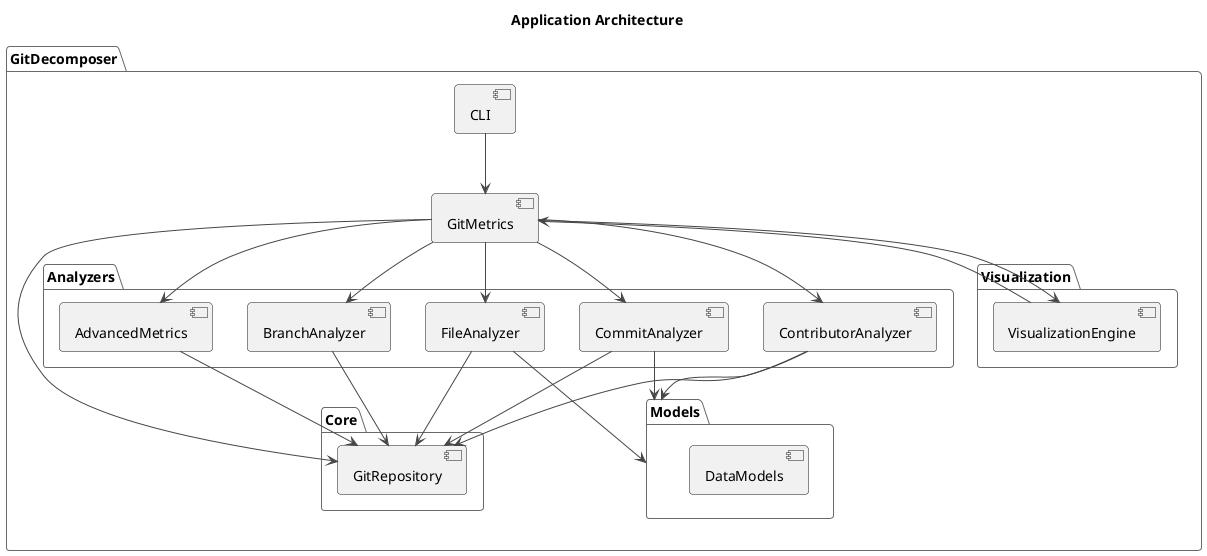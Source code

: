 @startuml
!theme vibrant

title Application Architecture

package "GitDecomposer" {

  component "CLI" as CLI
  component "GitMetrics"

  package "Core" {
    component "GitRepository"
  }

  package "Analyzers" {
    component "CommitAnalyzer"
    component "FileAnalyzer"
    component "ContributorAnalyzer"
    component "BranchAnalyzer"
    component "AdvancedMetrics"
  }

  package "Visualization" {
    component "VisualizationEngine"
  }

  package "Models" {
    component DataModels
  }

}

CLI --> GitMetrics
GitMetrics --> GitRepository
GitMetrics --> CommitAnalyzer
GitMetrics --> FileAnalyzer
GitMetrics --> ContributorAnalyzer
GitMetrics --> BranchAnalyzer
GitMetrics --> AdvancedMetrics
GitMetrics --> VisualizationEngine

CommitAnalyzer --> GitRepository
FileAnalyzer --> GitRepository
ContributorAnalyzer --> GitRepository
BranchAnalyzer --> GitRepository
AdvancedMetrics --> GitRepository

CommitAnalyzer --> Models
FileAnalyzer --> Models
ContributorAnalyzer --> Models

VisualizationEngine --> GitMetrics

@enduml
